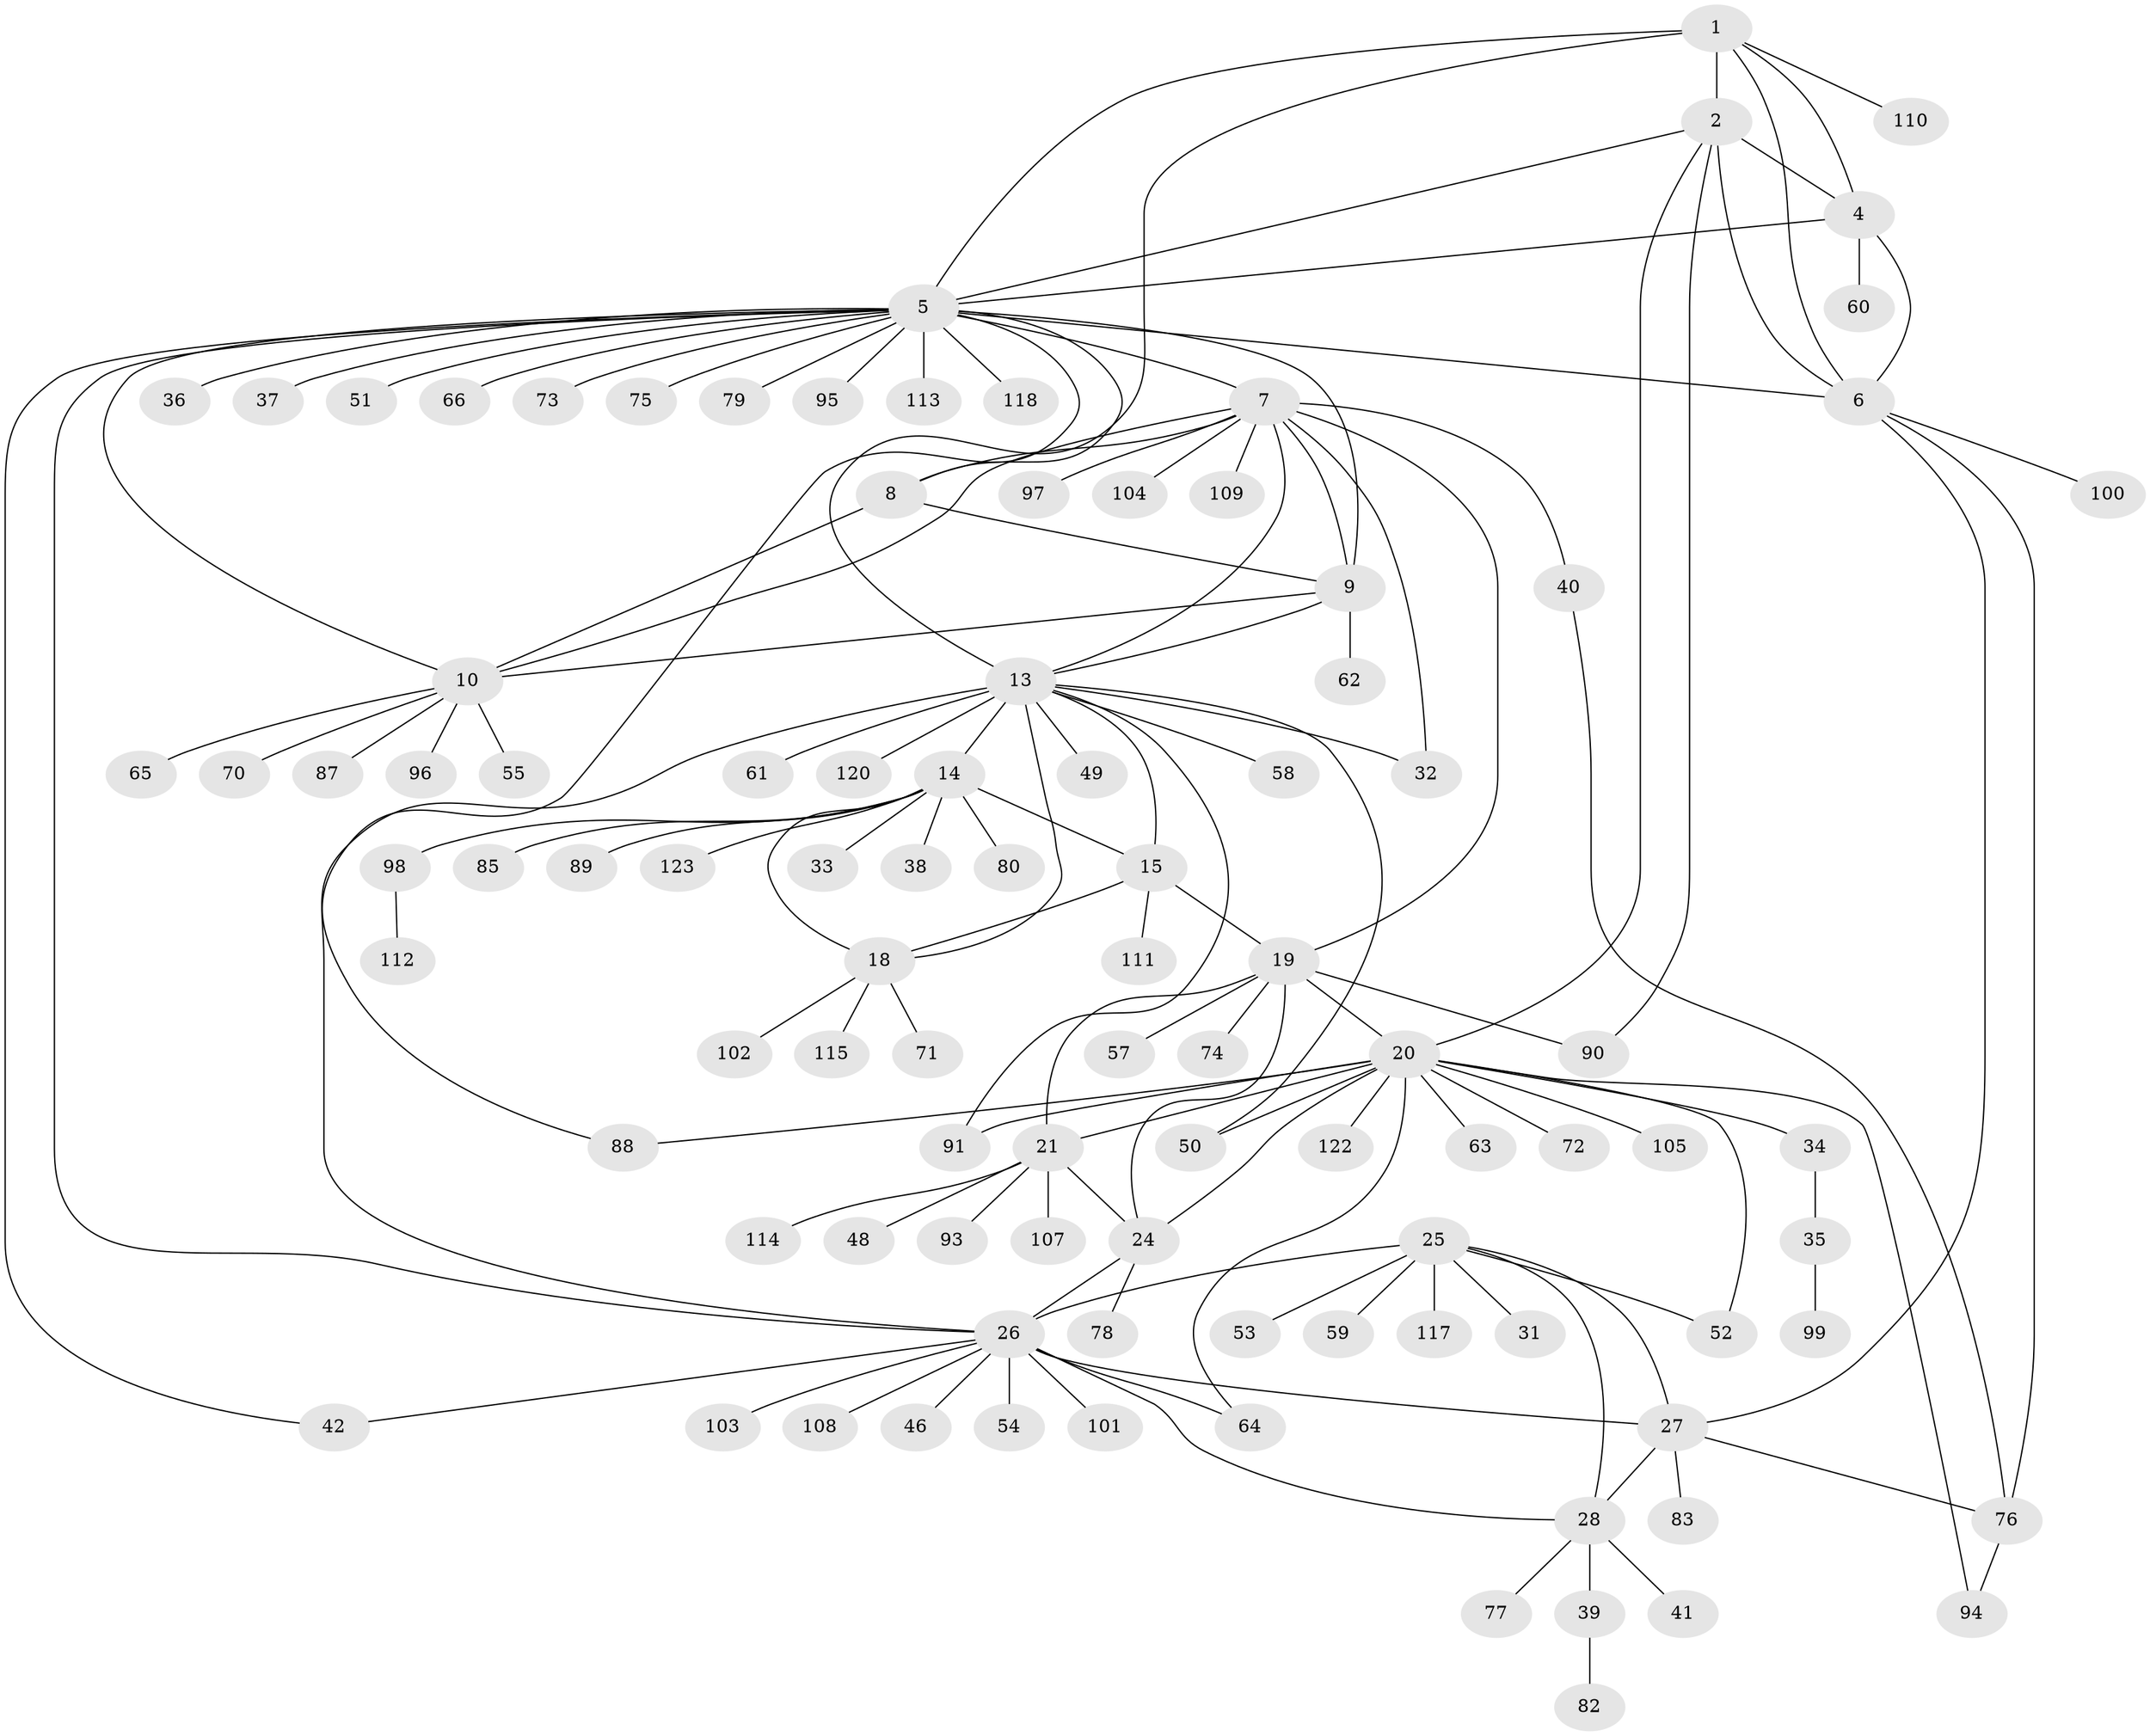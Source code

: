 // original degree distribution, {8: 0.04878048780487805, 6: 0.032520325203252036, 7: 0.04065040650406504, 15: 0.008130081300813009, 9: 0.04065040650406504, 11: 0.024390243902439025, 10: 0.032520325203252036, 16: 0.008130081300813009, 5: 0.008130081300813009, 1: 0.5691056910569106, 2: 0.17073170731707318, 3: 0.008130081300813009, 4: 0.008130081300813009}
// Generated by graph-tools (version 1.1) at 2025/42/03/06/25 10:42:12]
// undirected, 98 vertices, 136 edges
graph export_dot {
graph [start="1"]
  node [color=gray90,style=filled];
  1 [super="+86"];
  2 [super="+3"];
  4 [super="+68"];
  5 [super="+12"];
  6 [super="+84"];
  7 [super="+11"];
  8 [super="+45"];
  9 [super="+43"];
  10 [super="+92"];
  13 [super="+16"];
  14 [super="+17"];
  15 [super="+67"];
  18 [super="+81"];
  19 [super="+22"];
  20 [super="+23"];
  21 [super="+47"];
  24;
  25 [super="+29"];
  26 [super="+30"];
  27 [super="+44"];
  28 [super="+56"];
  31;
  32;
  33;
  34;
  35;
  36;
  37;
  38;
  39;
  40;
  41;
  42;
  46;
  48;
  49;
  50;
  51 [super="+69"];
  52 [super="+121"];
  53;
  54;
  55;
  57;
  58;
  59;
  60;
  61;
  62;
  63;
  64;
  65;
  66;
  70;
  71;
  72;
  73;
  74;
  75;
  76 [super="+119"];
  77;
  78;
  79;
  80;
  82;
  83;
  85;
  87;
  88;
  89;
  90;
  91;
  93;
  94;
  95;
  96;
  97;
  98;
  99 [super="+116"];
  100;
  101;
  102;
  103;
  104 [super="+106"];
  105;
  107;
  108;
  109;
  110;
  111;
  112;
  113;
  114;
  115;
  117;
  118;
  120;
  122;
  123;
  1 -- 2 [weight=2];
  1 -- 4;
  1 -- 5;
  1 -- 6;
  1 -- 13;
  1 -- 110;
  2 -- 4 [weight=2];
  2 -- 5 [weight=2];
  2 -- 6 [weight=2];
  2 -- 90;
  2 -- 20;
  4 -- 5;
  4 -- 6;
  4 -- 60;
  5 -- 6;
  5 -- 37;
  5 -- 51;
  5 -- 73;
  5 -- 75;
  5 -- 79;
  5 -- 88;
  5 -- 95;
  5 -- 113;
  5 -- 118;
  5 -- 66;
  5 -- 36;
  5 -- 7 [weight=2];
  5 -- 8;
  5 -- 9;
  5 -- 10;
  5 -- 42;
  5 -- 26;
  6 -- 27;
  6 -- 76;
  6 -- 100;
  7 -- 8 [weight=2];
  7 -- 9 [weight=2];
  7 -- 10 [weight=2];
  7 -- 19;
  7 -- 32;
  7 -- 40;
  7 -- 97;
  7 -- 104;
  7 -- 109;
  7 -- 13;
  8 -- 9;
  8 -- 10;
  9 -- 10;
  9 -- 13;
  9 -- 62;
  10 -- 55;
  10 -- 65;
  10 -- 70;
  10 -- 87;
  10 -- 96;
  13 -- 14 [weight=4];
  13 -- 15 [weight=2];
  13 -- 18 [weight=2];
  13 -- 26;
  13 -- 32;
  13 -- 49;
  13 -- 50;
  13 -- 58;
  13 -- 61;
  13 -- 91;
  13 -- 120;
  14 -- 15 [weight=2];
  14 -- 18 [weight=2];
  14 -- 38;
  14 -- 80;
  14 -- 33;
  14 -- 98;
  14 -- 85;
  14 -- 89;
  14 -- 123;
  15 -- 18;
  15 -- 19;
  15 -- 111;
  18 -- 71;
  18 -- 102;
  18 -- 115;
  19 -- 20 [weight=4];
  19 -- 21 [weight=2];
  19 -- 24 [weight=2];
  19 -- 90;
  19 -- 57;
  19 -- 74;
  20 -- 21 [weight=2];
  20 -- 24 [weight=2];
  20 -- 50;
  20 -- 88;
  20 -- 94;
  20 -- 105;
  20 -- 64;
  20 -- 34;
  20 -- 72;
  20 -- 122;
  20 -- 91;
  20 -- 63;
  20 -- 52;
  21 -- 24;
  21 -- 48;
  21 -- 93;
  21 -- 107;
  21 -- 114;
  24 -- 78;
  24 -- 26;
  25 -- 26 [weight=4];
  25 -- 27 [weight=2];
  25 -- 28 [weight=2];
  25 -- 52;
  25 -- 117;
  25 -- 53;
  25 -- 59;
  25 -- 31;
  26 -- 27 [weight=2];
  26 -- 28 [weight=2];
  26 -- 54;
  26 -- 64;
  26 -- 101;
  26 -- 103;
  26 -- 42;
  26 -- 108;
  26 -- 46;
  27 -- 28;
  27 -- 83;
  27 -- 76;
  28 -- 39;
  28 -- 41;
  28 -- 77;
  34 -- 35;
  35 -- 99;
  39 -- 82;
  40 -- 76;
  76 -- 94;
  98 -- 112;
}
